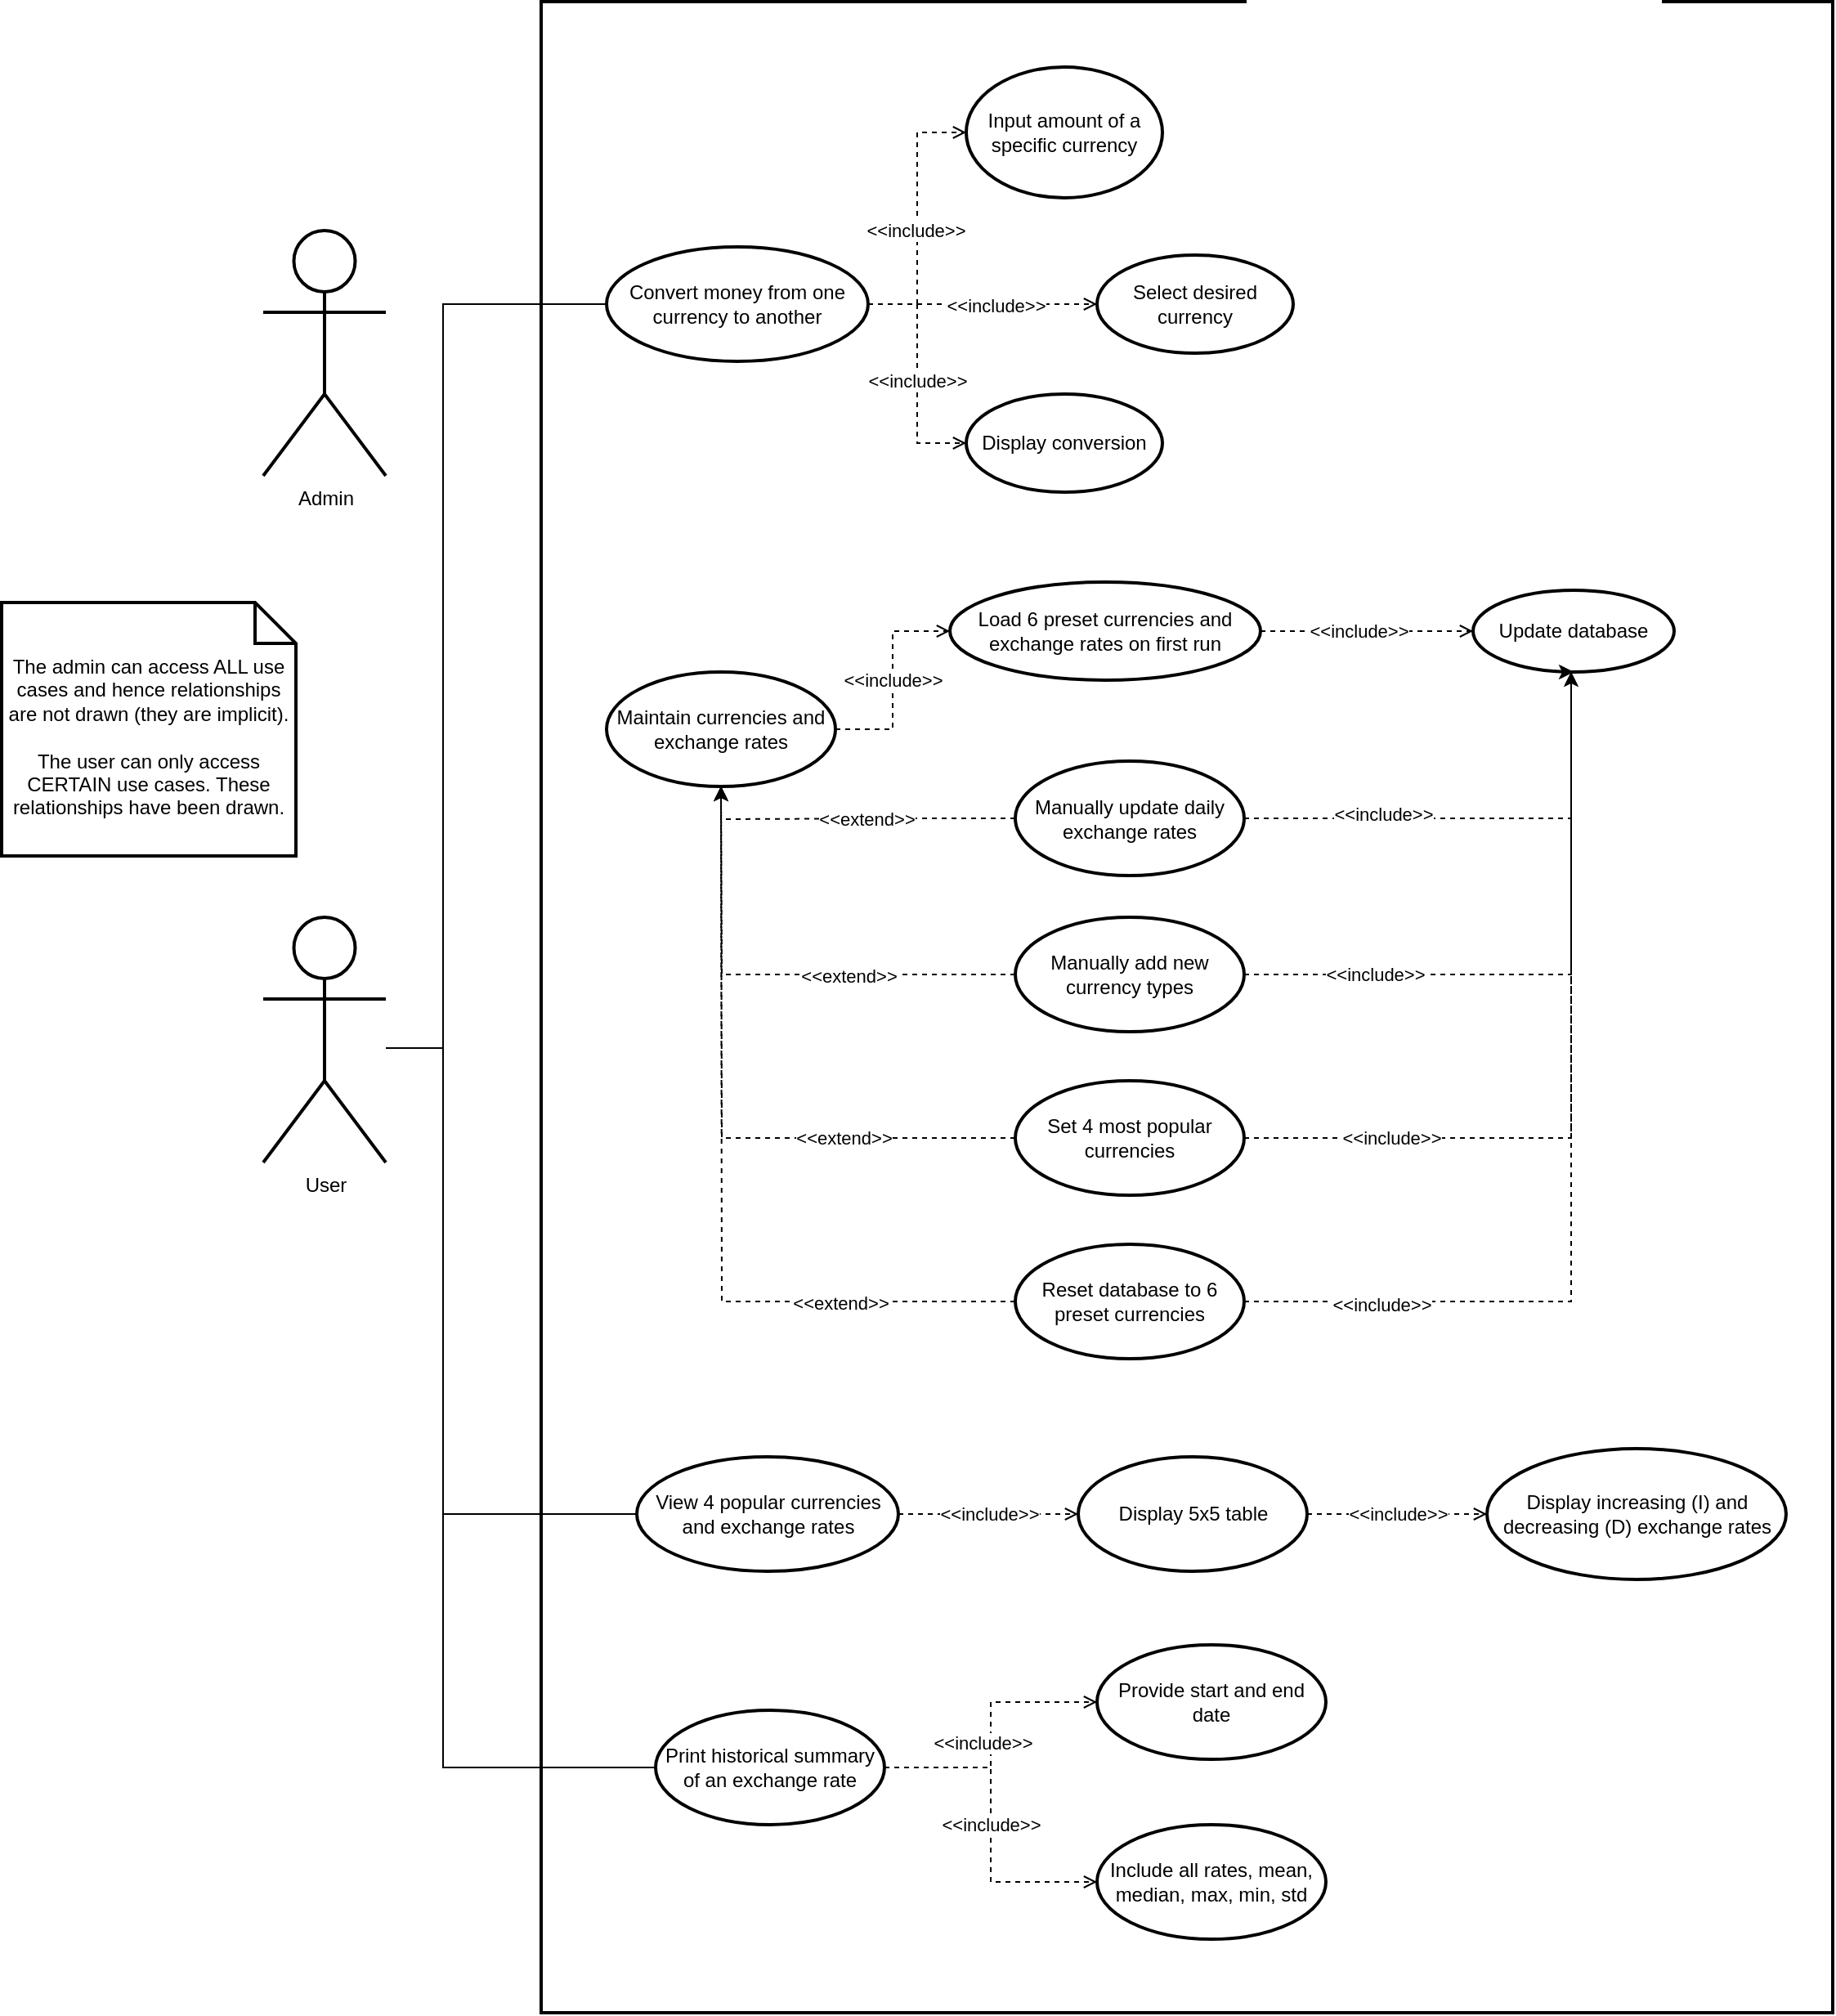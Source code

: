 <mxfile version="20.3.3" type="device"><diagram id="L6KQl-5QifaCkwrLojWP" name="Page-1"><mxGraphModel dx="983" dy="986" grid="1" gridSize="10" guides="1" tooltips="1" connect="1" arrows="1" fold="1" page="1" pageScale="1" pageWidth="2336" pageHeight="1654" math="0" shadow="0"><root><mxCell id="0"/><mxCell id="1" parent="0"/><mxCell id="1YrTWsRuumVdYU3JSZaB-3" value="" style="rounded=0;whiteSpace=wrap;html=1;fillColor=none;strokeWidth=2;" parent="1" vertex="1"><mxGeometry x="380" y="120" width="790" height="1230" as="geometry"/></mxCell><mxCell id="1YrTWsRuumVdYU3JSZaB-4" value="Admin" style="shape=umlActor;verticalLabelPosition=bottom;verticalAlign=top;html=1;strokeWidth=2;fillColor=none;" parent="1" vertex="1"><mxGeometry x="210" y="260" width="75" height="150" as="geometry"/></mxCell><mxCell id="1YrTWsRuumVdYU3JSZaB-64" style="edgeStyle=orthogonalEdgeStyle;rounded=0;orthogonalLoop=1;jettySize=auto;html=1;entryX=0;entryY=0.5;entryDx=0;entryDy=0;endArrow=none;endFill=0;" parent="1" source="1YrTWsRuumVdYU3JSZaB-5" target="1YrTWsRuumVdYU3JSZaB-6" edge="1"><mxGeometry relative="1" as="geometry"><Array as="points"><mxPoint x="320" y="760"/><mxPoint x="320" y="305"/></Array></mxGeometry></mxCell><mxCell id="1YrTWsRuumVdYU3JSZaB-65" style="edgeStyle=orthogonalEdgeStyle;rounded=0;orthogonalLoop=1;jettySize=auto;html=1;entryX=0;entryY=0.5;entryDx=0;entryDy=0;endArrow=none;endFill=0;" parent="1" target="1YrTWsRuumVdYU3JSZaB-30" edge="1"><mxGeometry relative="1" as="geometry"><mxPoint x="285" y="760" as="sourcePoint"/><Array as="points"><mxPoint x="320" y="760"/><mxPoint x="320" y="1045"/></Array></mxGeometry></mxCell><mxCell id="1YrTWsRuumVdYU3JSZaB-66" style="edgeStyle=orthogonalEdgeStyle;rounded=0;orthogonalLoop=1;jettySize=auto;html=1;entryX=0;entryY=0.5;entryDx=0;entryDy=0;endArrow=none;endFill=0;" parent="1" target="1YrTWsRuumVdYU3JSZaB-51" edge="1"><mxGeometry relative="1" as="geometry"><Array as="points"><mxPoint x="285" y="760"/><mxPoint x="320" y="760"/><mxPoint x="320" y="1200"/></Array><mxPoint x="285" y="760" as="sourcePoint"/></mxGeometry></mxCell><mxCell id="1YrTWsRuumVdYU3JSZaB-5" value="User" style="shape=umlActor;verticalLabelPosition=bottom;verticalAlign=top;html=1;strokeWidth=2;fillColor=none;" parent="1" vertex="1"><mxGeometry x="210" y="680" width="75" height="150" as="geometry"/></mxCell><mxCell id="1YrTWsRuumVdYU3JSZaB-18" style="edgeStyle=orthogonalEdgeStyle;rounded=0;orthogonalLoop=1;jettySize=auto;html=1;entryX=0;entryY=0.5;entryDx=0;entryDy=0;dashed=1;endArrow=open;endFill=0;" parent="1" source="1YrTWsRuumVdYU3JSZaB-6" target="1YrTWsRuumVdYU3JSZaB-9" edge="1"><mxGeometry relative="1" as="geometry"/></mxCell><mxCell id="1YrTWsRuumVdYU3JSZaB-20" value="&amp;lt;&amp;lt;include&amp;gt;&amp;gt;" style="edgeLabel;html=1;align=center;verticalAlign=middle;resizable=0;points=[];" parent="1YrTWsRuumVdYU3JSZaB-18" vertex="1" connectable="0"><mxGeometry x="-0.082" y="1" relative="1" as="geometry"><mxPoint as="offset"/></mxGeometry></mxCell><mxCell id="1YrTWsRuumVdYU3JSZaB-21" style="edgeStyle=orthogonalEdgeStyle;rounded=0;orthogonalLoop=1;jettySize=auto;html=1;entryX=0;entryY=0.5;entryDx=0;entryDy=0;dashed=1;endArrow=open;endFill=0;" parent="1" source="1YrTWsRuumVdYU3JSZaB-6" target="1YrTWsRuumVdYU3JSZaB-11" edge="1"><mxGeometry relative="1" as="geometry"/></mxCell><mxCell id="1YrTWsRuumVdYU3JSZaB-24" value="&amp;lt;&amp;lt;include&amp;gt;&amp;gt;" style="edgeLabel;html=1;align=center;verticalAlign=middle;resizable=0;points=[];" parent="1YrTWsRuumVdYU3JSZaB-21" vertex="1" connectable="0"><mxGeometry x="0.108" y="-1" relative="1" as="geometry"><mxPoint as="offset"/></mxGeometry></mxCell><mxCell id="1YrTWsRuumVdYU3JSZaB-22" style="edgeStyle=orthogonalEdgeStyle;rounded=0;orthogonalLoop=1;jettySize=auto;html=1;entryX=0;entryY=0.5;entryDx=0;entryDy=0;dashed=1;endArrow=open;endFill=0;" parent="1" source="1YrTWsRuumVdYU3JSZaB-6" target="1YrTWsRuumVdYU3JSZaB-12" edge="1"><mxGeometry relative="1" as="geometry"/></mxCell><mxCell id="1YrTWsRuumVdYU3JSZaB-23" value="&amp;lt;&amp;lt;include&amp;gt;&amp;gt;" style="edgeLabel;html=1;align=center;verticalAlign=middle;resizable=0;points=[];" parent="1YrTWsRuumVdYU3JSZaB-22" vertex="1" connectable="0"><mxGeometry x="0.052" relative="1" as="geometry"><mxPoint as="offset"/></mxGeometry></mxCell><mxCell id="1YrTWsRuumVdYU3JSZaB-6" value="Convert money from one currency to another" style="ellipse;whiteSpace=wrap;html=1;strokeWidth=2;fillColor=none;" parent="1" vertex="1"><mxGeometry x="420" y="270" width="160" height="70" as="geometry"/></mxCell><mxCell id="1YrTWsRuumVdYU3JSZaB-9" value="Input amount of a specific currency" style="ellipse;whiteSpace=wrap;html=1;strokeWidth=2;fillColor=none;" parent="1" vertex="1"><mxGeometry x="640" y="160" width="120" height="80" as="geometry"/></mxCell><mxCell id="1YrTWsRuumVdYU3JSZaB-11" value="Select desired currency" style="ellipse;whiteSpace=wrap;html=1;strokeWidth=2;fillColor=none;" parent="1" vertex="1"><mxGeometry x="720" y="275" width="120" height="60" as="geometry"/></mxCell><mxCell id="1YrTWsRuumVdYU3JSZaB-12" value="Display conversion" style="ellipse;whiteSpace=wrap;html=1;strokeWidth=2;fillColor=none;" parent="1" vertex="1"><mxGeometry x="640" y="360" width="120" height="60" as="geometry"/></mxCell><mxCell id="1YrTWsRuumVdYU3JSZaB-36" value="&amp;lt;&amp;lt;include&amp;gt;&amp;gt;" style="edgeStyle=orthogonalEdgeStyle;rounded=0;orthogonalLoop=1;jettySize=auto;html=1;dashed=1;endArrow=open;endFill=0;" parent="1" source="1YrTWsRuumVdYU3JSZaB-25" target="1YrTWsRuumVdYU3JSZaB-26" edge="1"><mxGeometry relative="1" as="geometry"/></mxCell><mxCell id="1YrTWsRuumVdYU3JSZaB-25" value="Maintain currencies and exchange rates" style="ellipse;whiteSpace=wrap;html=1;strokeWidth=2;fillColor=none;" parent="1" vertex="1"><mxGeometry x="420" y="530" width="140" height="70" as="geometry"/></mxCell><mxCell id="1YrTWsRuumVdYU3JSZaB-28" style="edgeStyle=orthogonalEdgeStyle;rounded=0;orthogonalLoop=1;jettySize=auto;html=1;dashed=1;endArrow=open;endFill=0;" parent="1" source="1YrTWsRuumVdYU3JSZaB-26" target="1YrTWsRuumVdYU3JSZaB-27" edge="1"><mxGeometry relative="1" as="geometry"/></mxCell><mxCell id="1YrTWsRuumVdYU3JSZaB-29" value="&amp;lt;&amp;lt;include&amp;gt;&amp;gt;" style="edgeLabel;html=1;align=center;verticalAlign=middle;resizable=0;points=[];" parent="1YrTWsRuumVdYU3JSZaB-28" vertex="1" connectable="0"><mxGeometry x="0.29" y="2" relative="1" as="geometry"><mxPoint x="-24" y="2" as="offset"/></mxGeometry></mxCell><mxCell id="1YrTWsRuumVdYU3JSZaB-26" value="Load 6 preset currencies and exchange rates on first run" style="ellipse;whiteSpace=wrap;html=1;strokeWidth=2;fillColor=none;" parent="1" vertex="1"><mxGeometry x="630" y="475" width="190" height="60" as="geometry"/></mxCell><mxCell id="1YrTWsRuumVdYU3JSZaB-27" value="Update database" style="ellipse;whiteSpace=wrap;html=1;strokeWidth=2;fillColor=none;" parent="1" vertex="1"><mxGeometry x="950" y="480" width="123" height="50" as="geometry"/></mxCell><mxCell id="1YrTWsRuumVdYU3JSZaB-43" value="&amp;lt;&amp;lt;include&amp;gt;&amp;gt;" style="edgeStyle=orthogonalEdgeStyle;rounded=0;orthogonalLoop=1;jettySize=auto;html=1;dashed=1;endArrow=open;endFill=0;" parent="1" source="1YrTWsRuumVdYU3JSZaB-30" target="1YrTWsRuumVdYU3JSZaB-42" edge="1"><mxGeometry relative="1" as="geometry"/></mxCell><mxCell id="1YrTWsRuumVdYU3JSZaB-30" value="View 4 popular currencies and exchange rates" style="ellipse;whiteSpace=wrap;html=1;strokeWidth=2;fillColor=none;" parent="1" vertex="1"><mxGeometry x="438.5" y="1010" width="160" height="70" as="geometry"/></mxCell><mxCell id="1YrTWsRuumVdYU3JSZaB-32" value="Display increasing (I) and decreasing (D) exchange rates" style="ellipse;whiteSpace=wrap;html=1;strokeWidth=2;fillColor=none;" parent="1" vertex="1"><mxGeometry x="958.5" y="1005" width="183" height="80" as="geometry"/></mxCell><mxCell id="1YrTWsRuumVdYU3JSZaB-38" style="edgeStyle=orthogonalEdgeStyle;rounded=0;orthogonalLoop=1;jettySize=auto;html=1;entryX=0.5;entryY=1;entryDx=0;entryDy=0;dashed=1;endArrow=open;endFill=0;" parent="1" source="1YrTWsRuumVdYU3JSZaB-34" target="1YrTWsRuumVdYU3JSZaB-25" edge="1"><mxGeometry relative="1" as="geometry"/></mxCell><mxCell id="1YrTWsRuumVdYU3JSZaB-39" value="&amp;lt;&amp;lt;extend&amp;gt;&amp;gt;" style="edgeLabel;html=1;align=center;verticalAlign=middle;resizable=0;points=[];" parent="1YrTWsRuumVdYU3JSZaB-38" vertex="1" connectable="0"><mxGeometry x="0.24" relative="1" as="geometry"><mxPoint x="33" as="offset"/></mxGeometry></mxCell><mxCell id="1YrTWsRuumVdYU3JSZaB-40" style="edgeStyle=orthogonalEdgeStyle;rounded=0;orthogonalLoop=1;jettySize=auto;html=1;dashed=1;endArrow=open;endFill=0;" parent="1" source="1YrTWsRuumVdYU3JSZaB-34" target="1YrTWsRuumVdYU3JSZaB-27" edge="1"><mxGeometry relative="1" as="geometry"><Array as="points"><mxPoint x="1010" y="620"/></Array></mxGeometry></mxCell><mxCell id="1YrTWsRuumVdYU3JSZaB-41" value="&amp;lt;&amp;lt;include&amp;gt;&amp;gt;" style="edgeLabel;html=1;align=center;verticalAlign=middle;resizable=0;points=[];" parent="1YrTWsRuumVdYU3JSZaB-40" vertex="1" connectable="0"><mxGeometry x="-0.414" y="3" relative="1" as="geometry"><mxPoint as="offset"/></mxGeometry></mxCell><mxCell id="1YrTWsRuumVdYU3JSZaB-34" value="Manually update daily exchange rates" style="ellipse;whiteSpace=wrap;html=1;strokeWidth=2;fillColor=none;" parent="1" vertex="1"><mxGeometry x="670" y="584.5" width="140" height="70" as="geometry"/></mxCell><mxCell id="1YrTWsRuumVdYU3JSZaB-44" value="&amp;lt;&amp;lt;include&amp;gt;&amp;gt;" style="edgeStyle=orthogonalEdgeStyle;rounded=0;orthogonalLoop=1;jettySize=auto;html=1;dashed=1;endArrow=open;endFill=0;" parent="1" source="1YrTWsRuumVdYU3JSZaB-42" target="1YrTWsRuumVdYU3JSZaB-32" edge="1"><mxGeometry relative="1" as="geometry"/></mxCell><mxCell id="1YrTWsRuumVdYU3JSZaB-42" value="Display 5x5 table" style="ellipse;whiteSpace=wrap;html=1;strokeWidth=2;fillColor=none;" parent="1" vertex="1"><mxGeometry x="708.5" y="1010" width="140" height="70" as="geometry"/></mxCell><mxCell id="1YrTWsRuumVdYU3JSZaB-47" style="edgeStyle=orthogonalEdgeStyle;rounded=0;orthogonalLoop=1;jettySize=auto;html=1;dashed=1;endArrow=open;endFill=0;" parent="1" source="1YrTWsRuumVdYU3JSZaB-45" edge="1"><mxGeometry relative="1" as="geometry"><mxPoint x="490" y="600" as="targetPoint"/></mxGeometry></mxCell><mxCell id="1YrTWsRuumVdYU3JSZaB-48" value="&amp;lt;&amp;lt;extend&amp;gt;&amp;gt;" style="edgeLabel;html=1;align=center;verticalAlign=middle;resizable=0;points=[];" parent="1YrTWsRuumVdYU3JSZaB-47" vertex="1" connectable="0"><mxGeometry x="-0.308" y="1" relative="1" as="geometry"><mxPoint as="offset"/></mxGeometry></mxCell><mxCell id="1YrTWsRuumVdYU3JSZaB-49" style="edgeStyle=orthogonalEdgeStyle;rounded=0;orthogonalLoop=1;jettySize=auto;html=1;entryX=0.5;entryY=1;entryDx=0;entryDy=0;dashed=1;endArrow=open;endFill=0;" parent="1" source="1YrTWsRuumVdYU3JSZaB-45" target="1YrTWsRuumVdYU3JSZaB-27" edge="1"><mxGeometry relative="1" as="geometry"><Array as="points"><mxPoint x="1010" y="715"/><mxPoint x="1010" y="530"/></Array></mxGeometry></mxCell><mxCell id="1YrTWsRuumVdYU3JSZaB-50" value="&amp;lt;&amp;lt;include&amp;gt;&amp;gt;" style="edgeLabel;html=1;align=center;verticalAlign=middle;resizable=0;points=[];" parent="1YrTWsRuumVdYU3JSZaB-49" vertex="1" connectable="0"><mxGeometry x="-0.627" y="2" relative="1" as="geometry"><mxPoint x="8" y="2" as="offset"/></mxGeometry></mxCell><mxCell id="1YrTWsRuumVdYU3JSZaB-45" value="Manually add new currency types" style="ellipse;whiteSpace=wrap;html=1;strokeWidth=2;fillColor=none;" parent="1" vertex="1"><mxGeometry x="670" y="680" width="140" height="70" as="geometry"/></mxCell><mxCell id="1YrTWsRuumVdYU3JSZaB-54" style="edgeStyle=orthogonalEdgeStyle;rounded=0;orthogonalLoop=1;jettySize=auto;html=1;dashed=1;endArrow=open;endFill=0;" parent="1" source="1YrTWsRuumVdYU3JSZaB-51" target="1YrTWsRuumVdYU3JSZaB-52" edge="1"><mxGeometry relative="1" as="geometry"/></mxCell><mxCell id="1YrTWsRuumVdYU3JSZaB-56" value="&amp;lt;&amp;lt;include&amp;gt;&amp;gt;" style="edgeLabel;html=1;align=center;verticalAlign=middle;resizable=0;points=[];" parent="1YrTWsRuumVdYU3JSZaB-54" vertex="1" connectable="0"><mxGeometry x="0.444" y="3" relative="1" as="geometry"><mxPoint x="-23" y="28" as="offset"/></mxGeometry></mxCell><mxCell id="1YrTWsRuumVdYU3JSZaB-60" value="&amp;lt;&amp;lt;include&amp;gt;&amp;gt;" style="edgeStyle=orthogonalEdgeStyle;rounded=0;orthogonalLoop=1;jettySize=auto;html=1;dashed=1;endArrow=open;endFill=0;" parent="1" source="1YrTWsRuumVdYU3JSZaB-51" target="1YrTWsRuumVdYU3JSZaB-53" edge="1"><mxGeometry relative="1" as="geometry"/></mxCell><mxCell id="1YrTWsRuumVdYU3JSZaB-51" value="Print historical summary of an exchange rate" style="ellipse;whiteSpace=wrap;html=1;strokeWidth=2;fillColor=none;" parent="1" vertex="1"><mxGeometry x="450" y="1165" width="140" height="70" as="geometry"/></mxCell><mxCell id="1YrTWsRuumVdYU3JSZaB-52" value="Provide start and end date" style="ellipse;whiteSpace=wrap;html=1;strokeWidth=2;fillColor=none;" parent="1" vertex="1"><mxGeometry x="720" y="1125" width="140" height="70" as="geometry"/></mxCell><mxCell id="1YrTWsRuumVdYU3JSZaB-53" value="Include all rates, mean, median, max, min, std" style="ellipse;whiteSpace=wrap;html=1;strokeWidth=2;fillColor=none;" parent="1" vertex="1"><mxGeometry x="720" y="1235" width="140" height="70" as="geometry"/></mxCell><mxCell id="1YrTWsRuumVdYU3JSZaB-63" value="The admin can access ALL use cases and hence relationships are not drawn (they are implicit).&lt;br&gt;&lt;br&gt;The user can only access CERTAIN use cases. These relationships have been drawn." style="shape=note2;boundedLbl=1;whiteSpace=wrap;html=1;size=25;verticalAlign=top;align=center;strokeWidth=2;fillColor=none;" parent="1" vertex="1"><mxGeometry x="50" y="487.5" width="180" height="155" as="geometry"/></mxCell><mxCell id="_ROmpmrHQ85h2uQKpE7J-5" style="edgeStyle=orthogonalEdgeStyle;rounded=0;orthogonalLoop=1;jettySize=auto;html=1;dashed=1;" parent="1" source="_ROmpmrHQ85h2uQKpE7J-3" edge="1"><mxGeometry relative="1" as="geometry"><mxPoint x="490" y="600" as="targetPoint"/></mxGeometry></mxCell><mxCell id="_ROmpmrHQ85h2uQKpE7J-6" value="&amp;lt;&amp;lt;extend&amp;gt;&amp;gt;" style="edgeLabel;html=1;align=center;verticalAlign=middle;resizable=0;points=[];" parent="_ROmpmrHQ85h2uQKpE7J-5" vertex="1" connectable="0"><mxGeometry x="-0.465" y="-4" relative="1" as="geometry"><mxPoint y="4" as="offset"/></mxGeometry></mxCell><mxCell id="rxWQXhSr9cQ6NqGwLnTn-2" style="edgeStyle=orthogonalEdgeStyle;rounded=0;orthogonalLoop=1;jettySize=auto;html=1;entryX=0.5;entryY=1;entryDx=0;entryDy=0;dashed=1;" edge="1" parent="1" source="_ROmpmrHQ85h2uQKpE7J-3" target="1YrTWsRuumVdYU3JSZaB-27"><mxGeometry relative="1" as="geometry"><Array as="points"><mxPoint x="1010" y="815"/><mxPoint x="1010" y="530"/></Array></mxGeometry></mxCell><mxCell id="rxWQXhSr9cQ6NqGwLnTn-3" value="&amp;lt;&amp;lt;include&amp;gt;&amp;gt;" style="edgeLabel;html=1;align=center;verticalAlign=middle;resizable=0;points=[];" vertex="1" connectable="0" parent="rxWQXhSr9cQ6NqGwLnTn-2"><mxGeometry x="-0.688" y="3" relative="1" as="geometry"><mxPoint x="14" y="3" as="offset"/></mxGeometry></mxCell><mxCell id="_ROmpmrHQ85h2uQKpE7J-3" value="Set 4 most popular currencies" style="ellipse;whiteSpace=wrap;html=1;rounded=1;strokeWidth=2;" parent="1" vertex="1"><mxGeometry x="670" y="780" width="140" height="70" as="geometry"/></mxCell><mxCell id="rxWQXhSr9cQ6NqGwLnTn-5" style="edgeStyle=orthogonalEdgeStyle;rounded=0;orthogonalLoop=1;jettySize=auto;html=1;dashed=1;" edge="1" parent="1" source="rxWQXhSr9cQ6NqGwLnTn-4"><mxGeometry relative="1" as="geometry"><mxPoint x="490" y="600" as="targetPoint"/></mxGeometry></mxCell><mxCell id="rxWQXhSr9cQ6NqGwLnTn-6" value="&amp;lt;&amp;lt;extend&amp;gt;&amp;gt;" style="edgeLabel;html=1;align=center;verticalAlign=middle;resizable=0;points=[];" vertex="1" connectable="0" parent="rxWQXhSr9cQ6NqGwLnTn-5"><mxGeometry x="-0.567" y="1" relative="1" as="geometry"><mxPoint as="offset"/></mxGeometry></mxCell><mxCell id="rxWQXhSr9cQ6NqGwLnTn-7" style="edgeStyle=orthogonalEdgeStyle;rounded=0;orthogonalLoop=1;jettySize=auto;html=1;dashed=1;" edge="1" parent="1" source="rxWQXhSr9cQ6NqGwLnTn-4"><mxGeometry relative="1" as="geometry"><mxPoint x="1010" y="530" as="targetPoint"/><Array as="points"><mxPoint x="1010" y="915"/></Array></mxGeometry></mxCell><mxCell id="rxWQXhSr9cQ6NqGwLnTn-8" value="&amp;lt;&amp;lt;include&amp;gt;&amp;gt;" style="edgeLabel;html=1;align=center;verticalAlign=middle;resizable=0;points=[];" vertex="1" connectable="0" parent="rxWQXhSr9cQ6NqGwLnTn-7"><mxGeometry x="-0.713" y="-2" relative="1" as="geometry"><mxPoint as="offset"/></mxGeometry></mxCell><mxCell id="rxWQXhSr9cQ6NqGwLnTn-4" value="Reset database to 6 preset currencies" style="ellipse;whiteSpace=wrap;html=1;rounded=1;strokeWidth=2;" vertex="1" parent="1"><mxGeometry x="670" y="880" width="140" height="70" as="geometry"/></mxCell></root></mxGraphModel></diagram></mxfile>